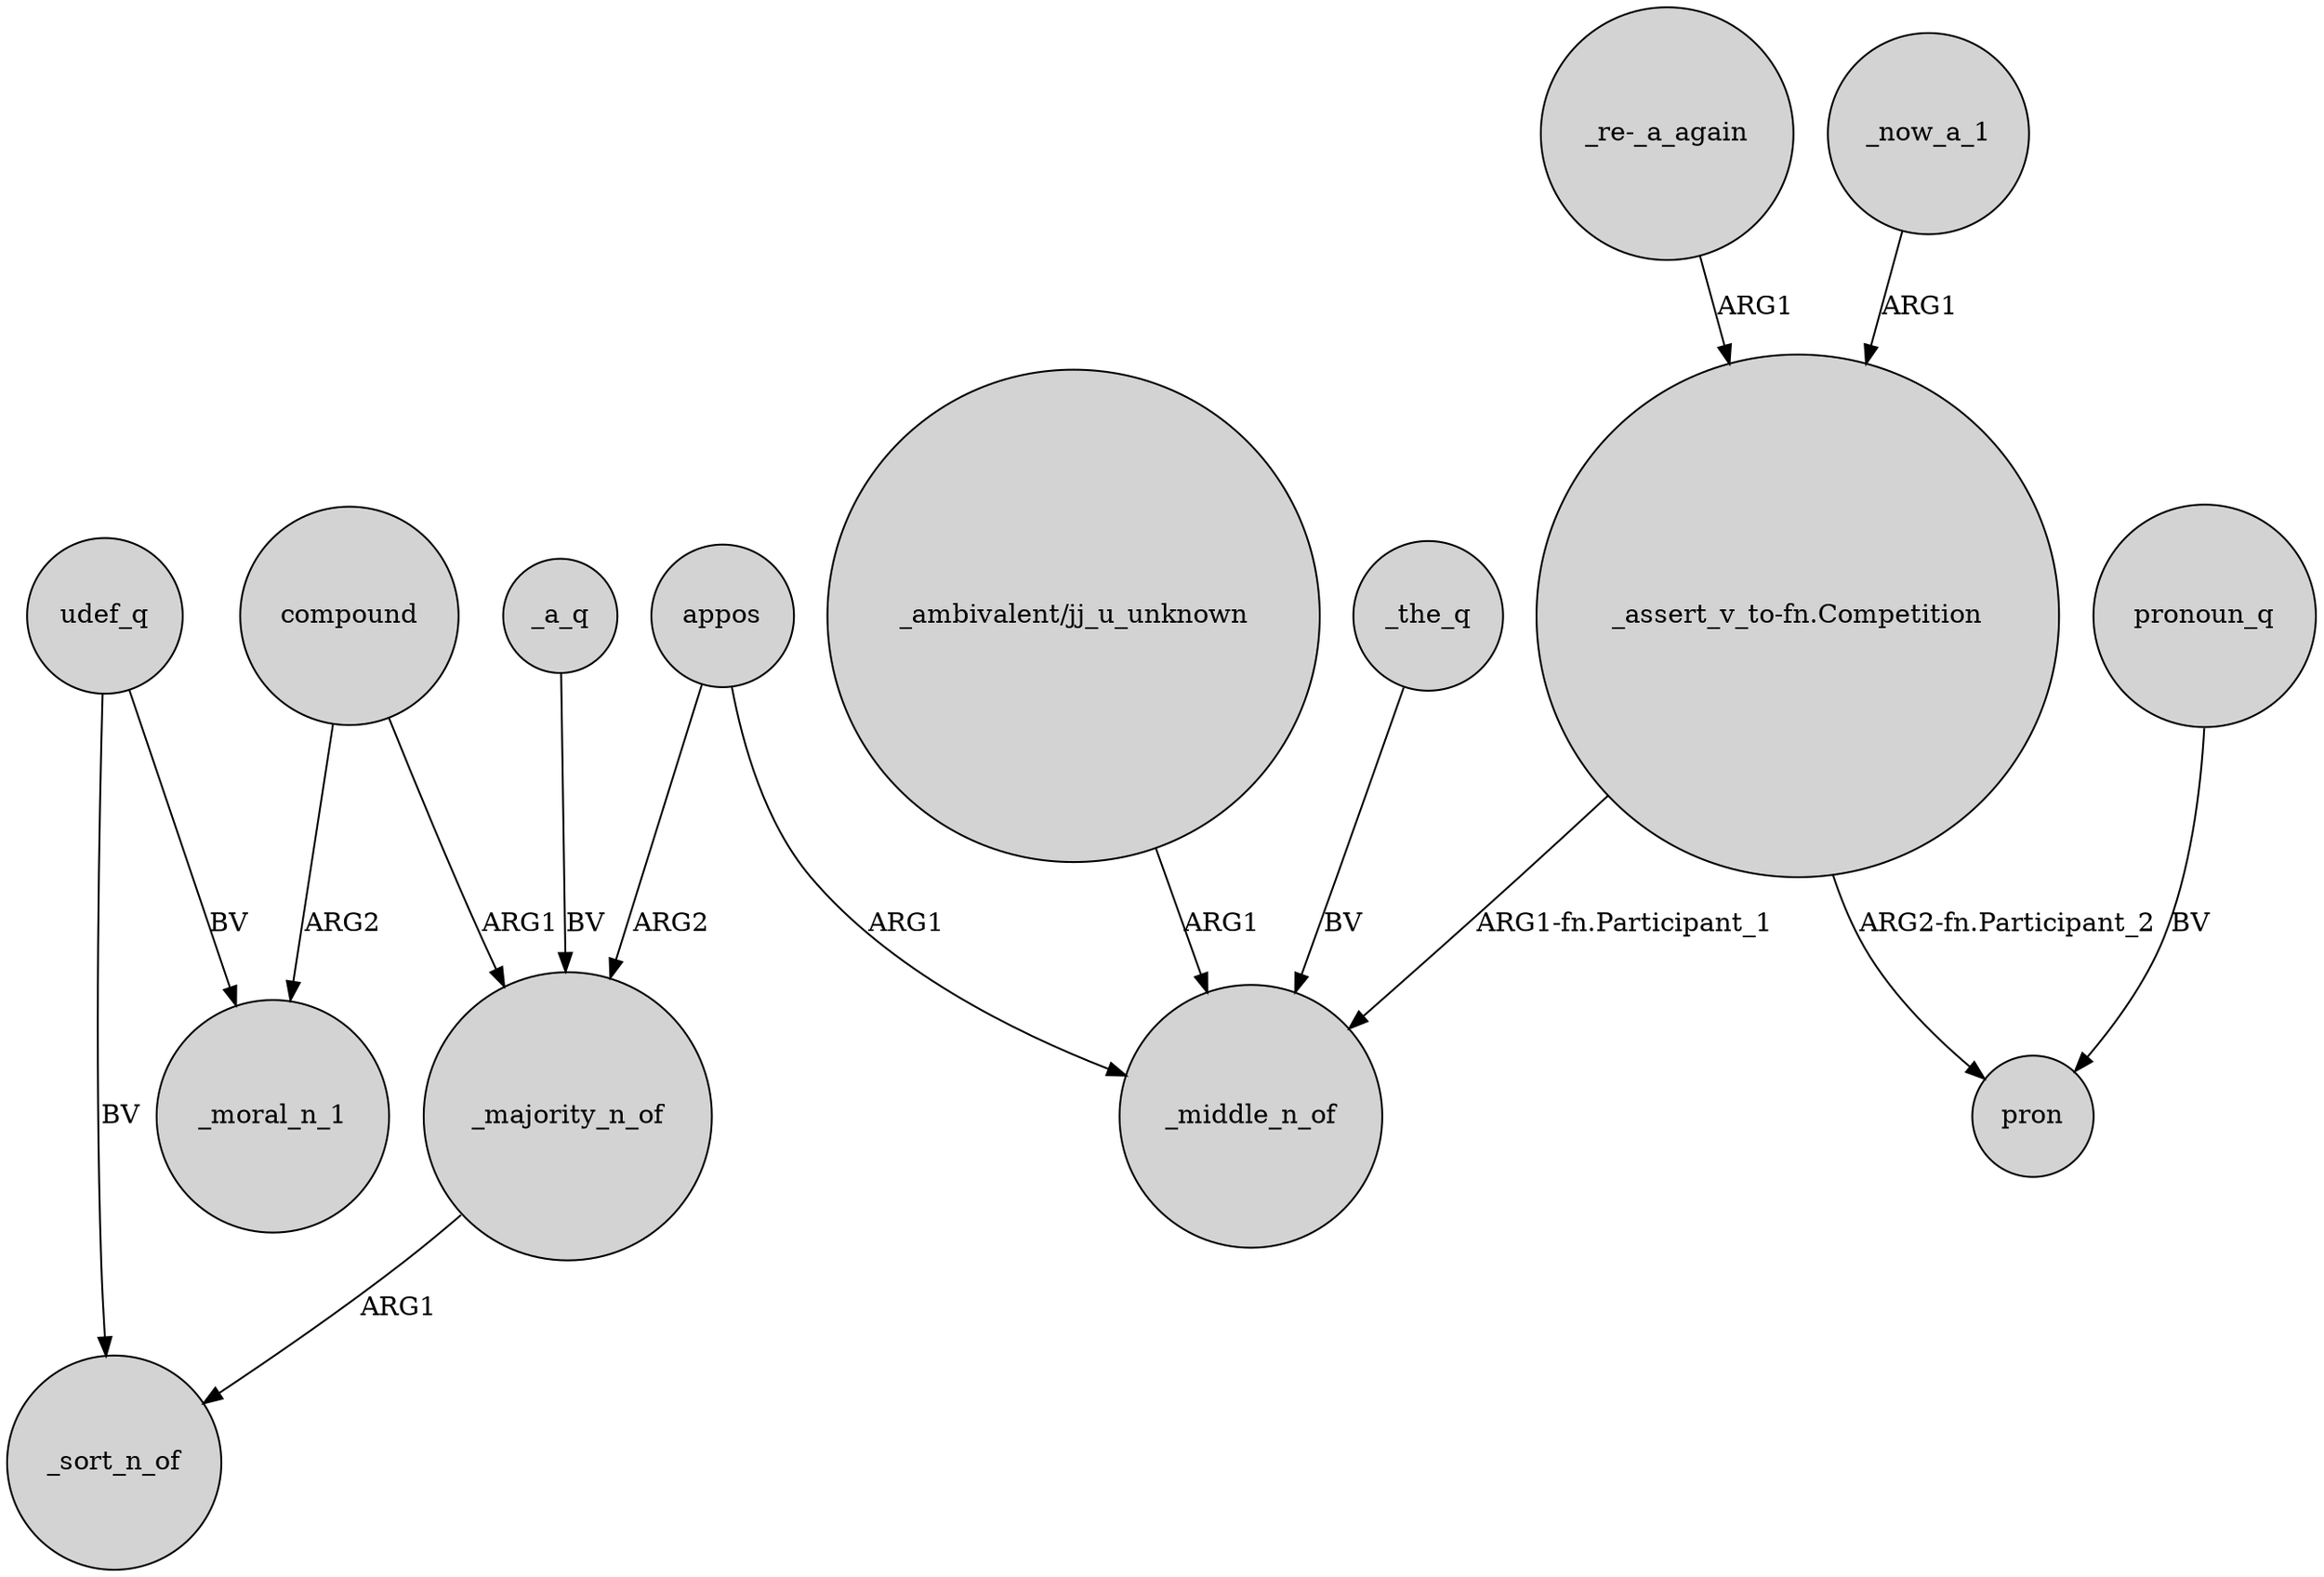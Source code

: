 digraph {
	node [shape=circle style=filled]
	appos -> _majority_n_of [label=ARG2]
	"_ambivalent/jj_u_unknown" -> _middle_n_of [label=ARG1]
	_a_q -> _majority_n_of [label=BV]
	_majority_n_of -> _sort_n_of [label=ARG1]
	_the_q -> _middle_n_of [label=BV]
	"_re-_a_again" -> "_assert_v_to-fn.Competition" [label=ARG1]
	udef_q -> _moral_n_1 [label=BV]
	appos -> _middle_n_of [label=ARG1]
	_now_a_1 -> "_assert_v_to-fn.Competition" [label=ARG1]
	"_assert_v_to-fn.Competition" -> pron [label="ARG2-fn.Participant_2"]
	"_assert_v_to-fn.Competition" -> _middle_n_of [label="ARG1-fn.Participant_1"]
	compound -> _majority_n_of [label=ARG1]
	udef_q -> _sort_n_of [label=BV]
	pronoun_q -> pron [label=BV]
	compound -> _moral_n_1 [label=ARG2]
}
